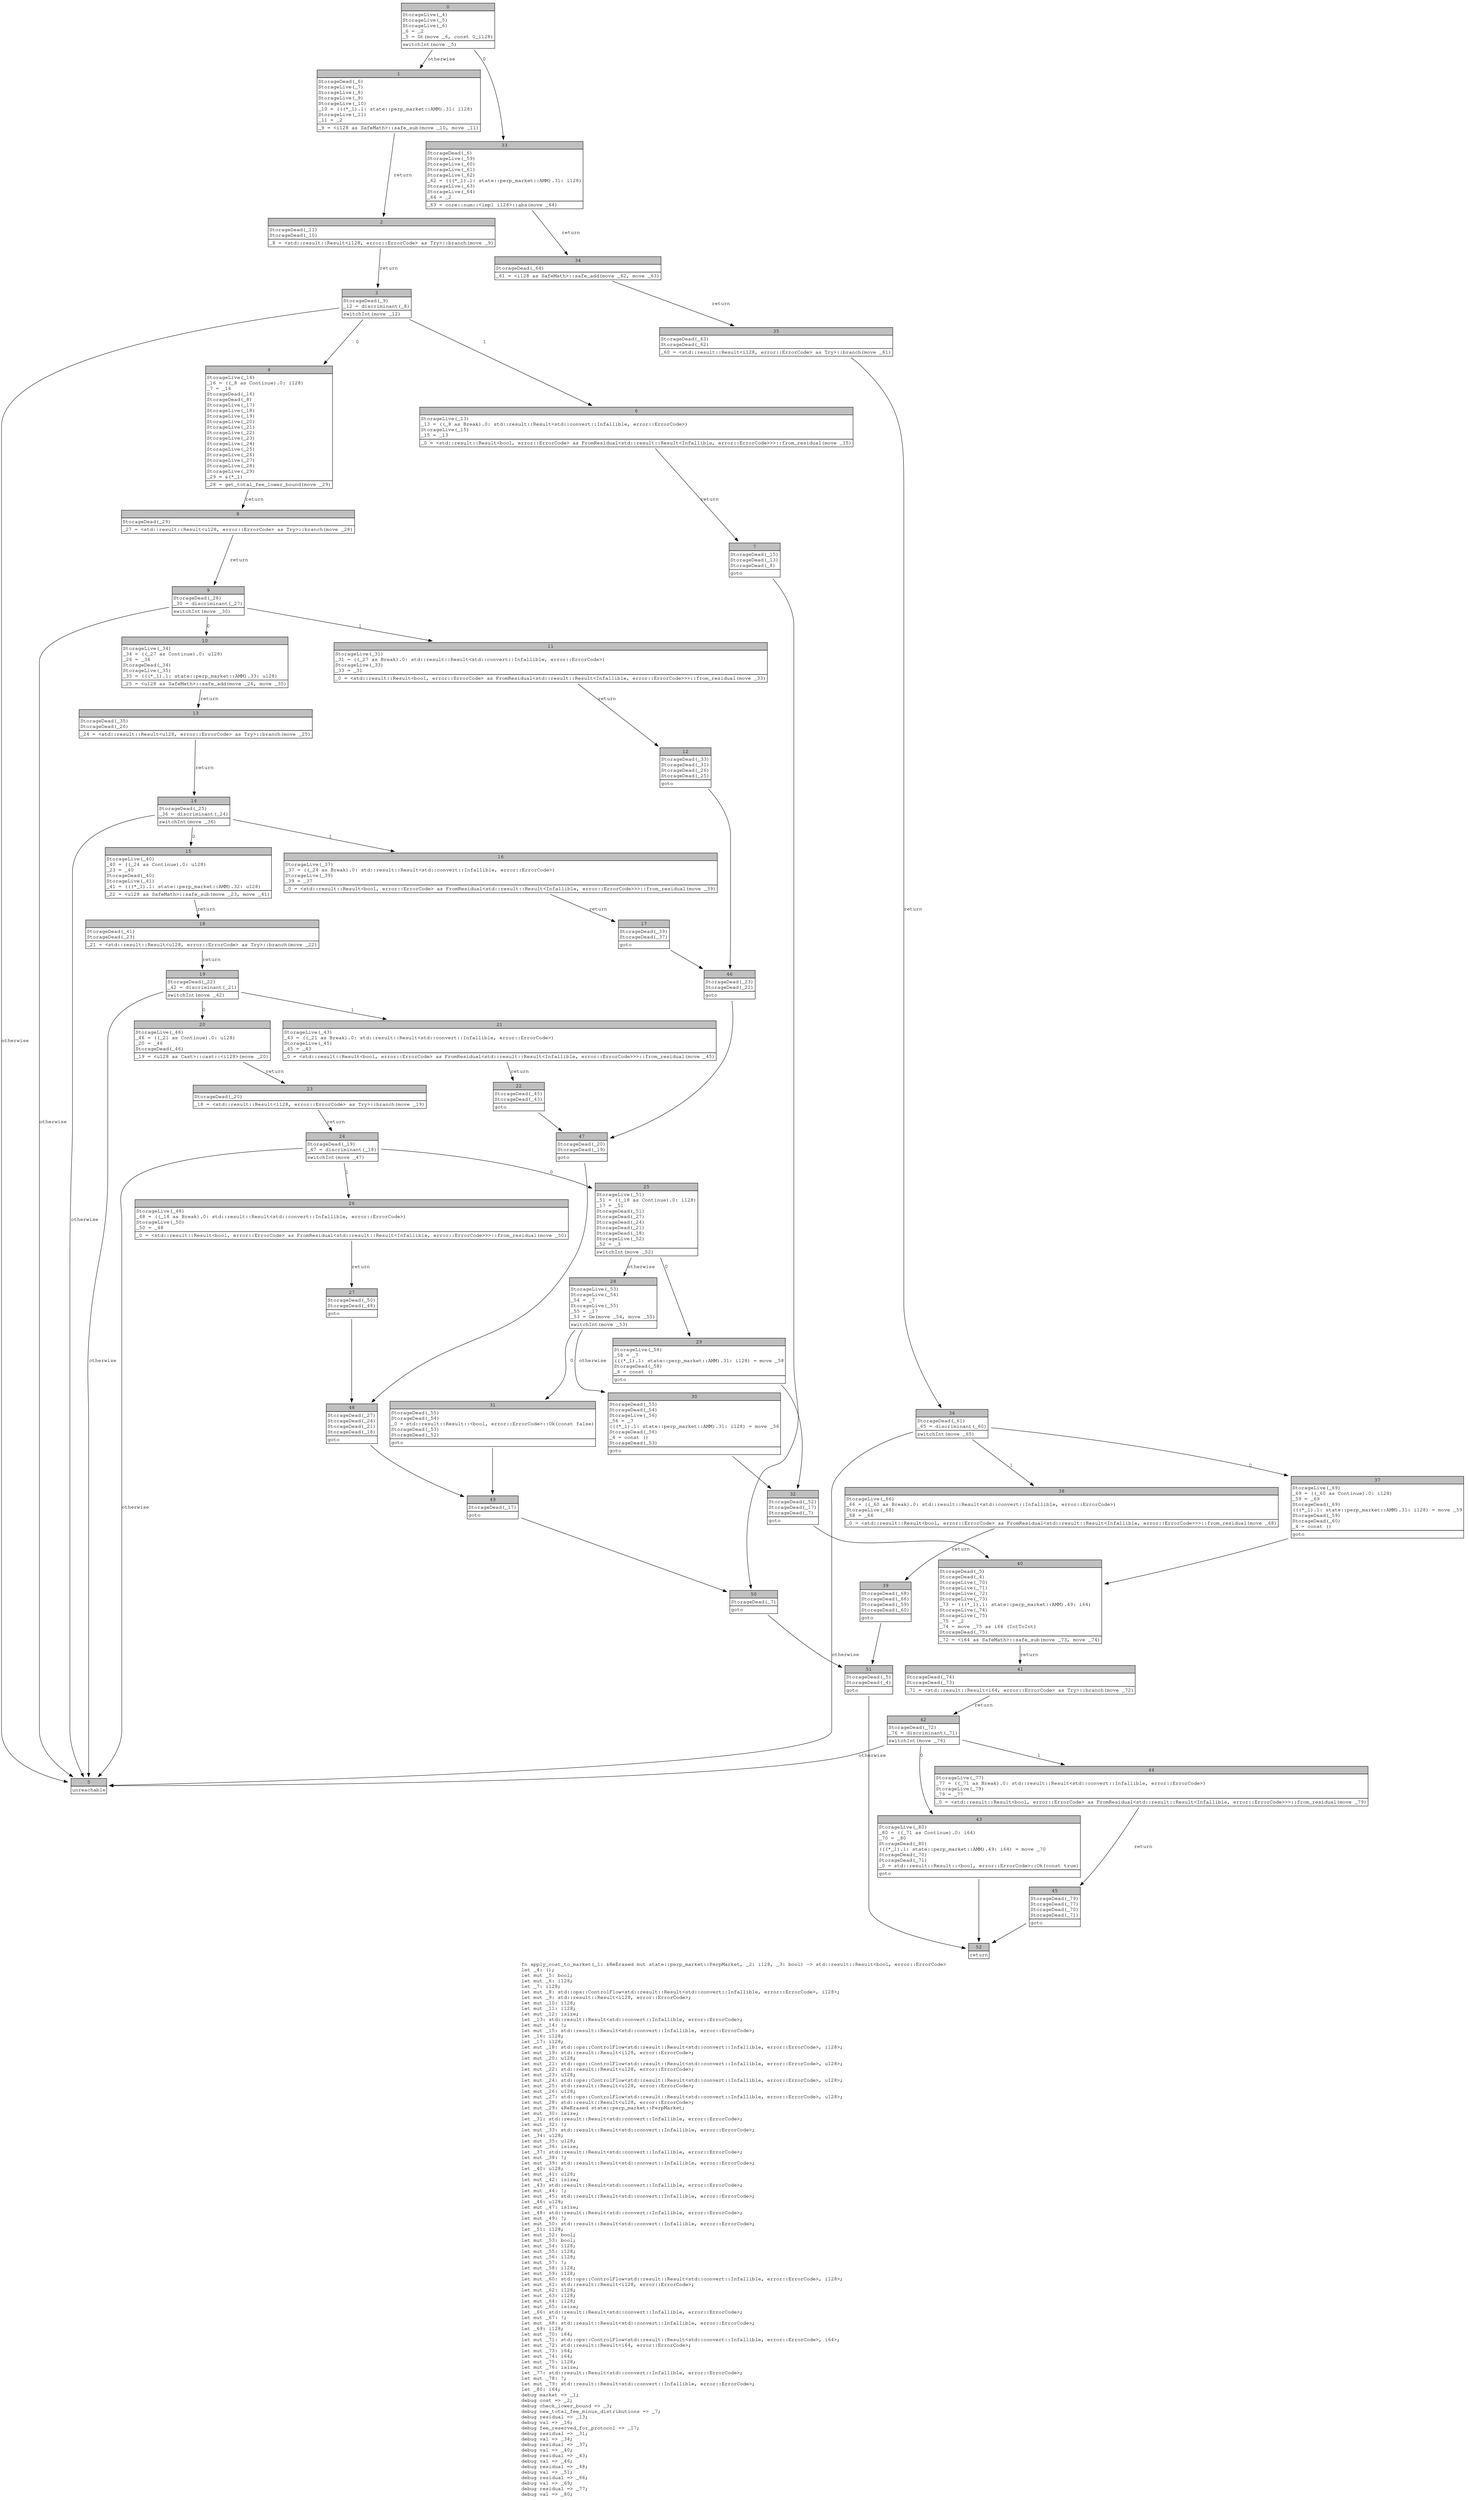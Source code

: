 digraph Mir_0_747 {
    graph [fontname="Courier, monospace"];
    node [fontname="Courier, monospace"];
    edge [fontname="Courier, monospace"];
    label=<fn apply_cost_to_market(_1: &amp;ReErased mut state::perp_market::PerpMarket, _2: i128, _3: bool) -&gt; std::result::Result&lt;bool, error::ErrorCode&gt;<br align="left"/>let _4: ();<br align="left"/>let mut _5: bool;<br align="left"/>let mut _6: i128;<br align="left"/>let _7: i128;<br align="left"/>let mut _8: std::ops::ControlFlow&lt;std::result::Result&lt;std::convert::Infallible, error::ErrorCode&gt;, i128&gt;;<br align="left"/>let mut _9: std::result::Result&lt;i128, error::ErrorCode&gt;;<br align="left"/>let mut _10: i128;<br align="left"/>let mut _11: i128;<br align="left"/>let mut _12: isize;<br align="left"/>let _13: std::result::Result&lt;std::convert::Infallible, error::ErrorCode&gt;;<br align="left"/>let mut _14: !;<br align="left"/>let mut _15: std::result::Result&lt;std::convert::Infallible, error::ErrorCode&gt;;<br align="left"/>let _16: i128;<br align="left"/>let _17: i128;<br align="left"/>let mut _18: std::ops::ControlFlow&lt;std::result::Result&lt;std::convert::Infallible, error::ErrorCode&gt;, i128&gt;;<br align="left"/>let mut _19: std::result::Result&lt;i128, error::ErrorCode&gt;;<br align="left"/>let mut _20: u128;<br align="left"/>let mut _21: std::ops::ControlFlow&lt;std::result::Result&lt;std::convert::Infallible, error::ErrorCode&gt;, u128&gt;;<br align="left"/>let mut _22: std::result::Result&lt;u128, error::ErrorCode&gt;;<br align="left"/>let mut _23: u128;<br align="left"/>let mut _24: std::ops::ControlFlow&lt;std::result::Result&lt;std::convert::Infallible, error::ErrorCode&gt;, u128&gt;;<br align="left"/>let mut _25: std::result::Result&lt;u128, error::ErrorCode&gt;;<br align="left"/>let mut _26: u128;<br align="left"/>let mut _27: std::ops::ControlFlow&lt;std::result::Result&lt;std::convert::Infallible, error::ErrorCode&gt;, u128&gt;;<br align="left"/>let mut _28: std::result::Result&lt;u128, error::ErrorCode&gt;;<br align="left"/>let mut _29: &amp;ReErased state::perp_market::PerpMarket;<br align="left"/>let mut _30: isize;<br align="left"/>let _31: std::result::Result&lt;std::convert::Infallible, error::ErrorCode&gt;;<br align="left"/>let mut _32: !;<br align="left"/>let mut _33: std::result::Result&lt;std::convert::Infallible, error::ErrorCode&gt;;<br align="left"/>let _34: u128;<br align="left"/>let mut _35: u128;<br align="left"/>let mut _36: isize;<br align="left"/>let _37: std::result::Result&lt;std::convert::Infallible, error::ErrorCode&gt;;<br align="left"/>let mut _38: !;<br align="left"/>let mut _39: std::result::Result&lt;std::convert::Infallible, error::ErrorCode&gt;;<br align="left"/>let _40: u128;<br align="left"/>let mut _41: u128;<br align="left"/>let mut _42: isize;<br align="left"/>let _43: std::result::Result&lt;std::convert::Infallible, error::ErrorCode&gt;;<br align="left"/>let mut _44: !;<br align="left"/>let mut _45: std::result::Result&lt;std::convert::Infallible, error::ErrorCode&gt;;<br align="left"/>let _46: u128;<br align="left"/>let mut _47: isize;<br align="left"/>let _48: std::result::Result&lt;std::convert::Infallible, error::ErrorCode&gt;;<br align="left"/>let mut _49: !;<br align="left"/>let mut _50: std::result::Result&lt;std::convert::Infallible, error::ErrorCode&gt;;<br align="left"/>let _51: i128;<br align="left"/>let mut _52: bool;<br align="left"/>let mut _53: bool;<br align="left"/>let mut _54: i128;<br align="left"/>let mut _55: i128;<br align="left"/>let mut _56: i128;<br align="left"/>let mut _57: !;<br align="left"/>let mut _58: i128;<br align="left"/>let mut _59: i128;<br align="left"/>let mut _60: std::ops::ControlFlow&lt;std::result::Result&lt;std::convert::Infallible, error::ErrorCode&gt;, i128&gt;;<br align="left"/>let mut _61: std::result::Result&lt;i128, error::ErrorCode&gt;;<br align="left"/>let mut _62: i128;<br align="left"/>let mut _63: i128;<br align="left"/>let mut _64: i128;<br align="left"/>let mut _65: isize;<br align="left"/>let _66: std::result::Result&lt;std::convert::Infallible, error::ErrorCode&gt;;<br align="left"/>let mut _67: !;<br align="left"/>let mut _68: std::result::Result&lt;std::convert::Infallible, error::ErrorCode&gt;;<br align="left"/>let _69: i128;<br align="left"/>let mut _70: i64;<br align="left"/>let mut _71: std::ops::ControlFlow&lt;std::result::Result&lt;std::convert::Infallible, error::ErrorCode&gt;, i64&gt;;<br align="left"/>let mut _72: std::result::Result&lt;i64, error::ErrorCode&gt;;<br align="left"/>let mut _73: i64;<br align="left"/>let mut _74: i64;<br align="left"/>let mut _75: i128;<br align="left"/>let mut _76: isize;<br align="left"/>let _77: std::result::Result&lt;std::convert::Infallible, error::ErrorCode&gt;;<br align="left"/>let mut _78: !;<br align="left"/>let mut _79: std::result::Result&lt;std::convert::Infallible, error::ErrorCode&gt;;<br align="left"/>let _80: i64;<br align="left"/>debug market =&gt; _1;<br align="left"/>debug cost =&gt; _2;<br align="left"/>debug check_lower_bound =&gt; _3;<br align="left"/>debug new_total_fee_minus_distributions =&gt; _7;<br align="left"/>debug residual =&gt; _13;<br align="left"/>debug val =&gt; _16;<br align="left"/>debug fee_reserved_for_protocol =&gt; _17;<br align="left"/>debug residual =&gt; _31;<br align="left"/>debug val =&gt; _34;<br align="left"/>debug residual =&gt; _37;<br align="left"/>debug val =&gt; _40;<br align="left"/>debug residual =&gt; _43;<br align="left"/>debug val =&gt; _46;<br align="left"/>debug residual =&gt; _48;<br align="left"/>debug val =&gt; _51;<br align="left"/>debug residual =&gt; _66;<br align="left"/>debug val =&gt; _69;<br align="left"/>debug residual =&gt; _77;<br align="left"/>debug val =&gt; _80;<br align="left"/>>;
    bb0__0_747 [shape="none", label=<<table border="0" cellborder="1" cellspacing="0"><tr><td bgcolor="gray" align="center" colspan="1">0</td></tr><tr><td align="left" balign="left">StorageLive(_4)<br/>StorageLive(_5)<br/>StorageLive(_6)<br/>_6 = _2<br/>_5 = Gt(move _6, const 0_i128)<br/></td></tr><tr><td align="left">switchInt(move _5)</td></tr></table>>];
    bb1__0_747 [shape="none", label=<<table border="0" cellborder="1" cellspacing="0"><tr><td bgcolor="gray" align="center" colspan="1">1</td></tr><tr><td align="left" balign="left">StorageDead(_6)<br/>StorageLive(_7)<br/>StorageLive(_8)<br/>StorageLive(_9)<br/>StorageLive(_10)<br/>_10 = (((*_1).1: state::perp_market::AMM).31: i128)<br/>StorageLive(_11)<br/>_11 = _2<br/></td></tr><tr><td align="left">_9 = &lt;i128 as SafeMath&gt;::safe_sub(move _10, move _11)</td></tr></table>>];
    bb2__0_747 [shape="none", label=<<table border="0" cellborder="1" cellspacing="0"><tr><td bgcolor="gray" align="center" colspan="1">2</td></tr><tr><td align="left" balign="left">StorageDead(_11)<br/>StorageDead(_10)<br/></td></tr><tr><td align="left">_8 = &lt;std::result::Result&lt;i128, error::ErrorCode&gt; as Try&gt;::branch(move _9)</td></tr></table>>];
    bb3__0_747 [shape="none", label=<<table border="0" cellborder="1" cellspacing="0"><tr><td bgcolor="gray" align="center" colspan="1">3</td></tr><tr><td align="left" balign="left">StorageDead(_9)<br/>_12 = discriminant(_8)<br/></td></tr><tr><td align="left">switchInt(move _12)</td></tr></table>>];
    bb4__0_747 [shape="none", label=<<table border="0" cellborder="1" cellspacing="0"><tr><td bgcolor="gray" align="center" colspan="1">4</td></tr><tr><td align="left" balign="left">StorageLive(_16)<br/>_16 = ((_8 as Continue).0: i128)<br/>_7 = _16<br/>StorageDead(_16)<br/>StorageDead(_8)<br/>StorageLive(_17)<br/>StorageLive(_18)<br/>StorageLive(_19)<br/>StorageLive(_20)<br/>StorageLive(_21)<br/>StorageLive(_22)<br/>StorageLive(_23)<br/>StorageLive(_24)<br/>StorageLive(_25)<br/>StorageLive(_26)<br/>StorageLive(_27)<br/>StorageLive(_28)<br/>StorageLive(_29)<br/>_29 = &amp;(*_1)<br/></td></tr><tr><td align="left">_28 = get_total_fee_lower_bound(move _29)</td></tr></table>>];
    bb5__0_747 [shape="none", label=<<table border="0" cellborder="1" cellspacing="0"><tr><td bgcolor="gray" align="center" colspan="1">5</td></tr><tr><td align="left">unreachable</td></tr></table>>];
    bb6__0_747 [shape="none", label=<<table border="0" cellborder="1" cellspacing="0"><tr><td bgcolor="gray" align="center" colspan="1">6</td></tr><tr><td align="left" balign="left">StorageLive(_13)<br/>_13 = ((_8 as Break).0: std::result::Result&lt;std::convert::Infallible, error::ErrorCode&gt;)<br/>StorageLive(_15)<br/>_15 = _13<br/></td></tr><tr><td align="left">_0 = &lt;std::result::Result&lt;bool, error::ErrorCode&gt; as FromResidual&lt;std::result::Result&lt;Infallible, error::ErrorCode&gt;&gt;&gt;::from_residual(move _15)</td></tr></table>>];
    bb7__0_747 [shape="none", label=<<table border="0" cellborder="1" cellspacing="0"><tr><td bgcolor="gray" align="center" colspan="1">7</td></tr><tr><td align="left" balign="left">StorageDead(_15)<br/>StorageDead(_13)<br/>StorageDead(_8)<br/></td></tr><tr><td align="left">goto</td></tr></table>>];
    bb8__0_747 [shape="none", label=<<table border="0" cellborder="1" cellspacing="0"><tr><td bgcolor="gray" align="center" colspan="1">8</td></tr><tr><td align="left" balign="left">StorageDead(_29)<br/></td></tr><tr><td align="left">_27 = &lt;std::result::Result&lt;u128, error::ErrorCode&gt; as Try&gt;::branch(move _28)</td></tr></table>>];
    bb9__0_747 [shape="none", label=<<table border="0" cellborder="1" cellspacing="0"><tr><td bgcolor="gray" align="center" colspan="1">9</td></tr><tr><td align="left" balign="left">StorageDead(_28)<br/>_30 = discriminant(_27)<br/></td></tr><tr><td align="left">switchInt(move _30)</td></tr></table>>];
    bb10__0_747 [shape="none", label=<<table border="0" cellborder="1" cellspacing="0"><tr><td bgcolor="gray" align="center" colspan="1">10</td></tr><tr><td align="left" balign="left">StorageLive(_34)<br/>_34 = ((_27 as Continue).0: u128)<br/>_26 = _34<br/>StorageDead(_34)<br/>StorageLive(_35)<br/>_35 = (((*_1).1: state::perp_market::AMM).33: u128)<br/></td></tr><tr><td align="left">_25 = &lt;u128 as SafeMath&gt;::safe_add(move _26, move _35)</td></tr></table>>];
    bb11__0_747 [shape="none", label=<<table border="0" cellborder="1" cellspacing="0"><tr><td bgcolor="gray" align="center" colspan="1">11</td></tr><tr><td align="left" balign="left">StorageLive(_31)<br/>_31 = ((_27 as Break).0: std::result::Result&lt;std::convert::Infallible, error::ErrorCode&gt;)<br/>StorageLive(_33)<br/>_33 = _31<br/></td></tr><tr><td align="left">_0 = &lt;std::result::Result&lt;bool, error::ErrorCode&gt; as FromResidual&lt;std::result::Result&lt;Infallible, error::ErrorCode&gt;&gt;&gt;::from_residual(move _33)</td></tr></table>>];
    bb12__0_747 [shape="none", label=<<table border="0" cellborder="1" cellspacing="0"><tr><td bgcolor="gray" align="center" colspan="1">12</td></tr><tr><td align="left" balign="left">StorageDead(_33)<br/>StorageDead(_31)<br/>StorageDead(_26)<br/>StorageDead(_25)<br/></td></tr><tr><td align="left">goto</td></tr></table>>];
    bb13__0_747 [shape="none", label=<<table border="0" cellborder="1" cellspacing="0"><tr><td bgcolor="gray" align="center" colspan="1">13</td></tr><tr><td align="left" balign="left">StorageDead(_35)<br/>StorageDead(_26)<br/></td></tr><tr><td align="left">_24 = &lt;std::result::Result&lt;u128, error::ErrorCode&gt; as Try&gt;::branch(move _25)</td></tr></table>>];
    bb14__0_747 [shape="none", label=<<table border="0" cellborder="1" cellspacing="0"><tr><td bgcolor="gray" align="center" colspan="1">14</td></tr><tr><td align="left" balign="left">StorageDead(_25)<br/>_36 = discriminant(_24)<br/></td></tr><tr><td align="left">switchInt(move _36)</td></tr></table>>];
    bb15__0_747 [shape="none", label=<<table border="0" cellborder="1" cellspacing="0"><tr><td bgcolor="gray" align="center" colspan="1">15</td></tr><tr><td align="left" balign="left">StorageLive(_40)<br/>_40 = ((_24 as Continue).0: u128)<br/>_23 = _40<br/>StorageDead(_40)<br/>StorageLive(_41)<br/>_41 = (((*_1).1: state::perp_market::AMM).32: u128)<br/></td></tr><tr><td align="left">_22 = &lt;u128 as SafeMath&gt;::safe_sub(move _23, move _41)</td></tr></table>>];
    bb16__0_747 [shape="none", label=<<table border="0" cellborder="1" cellspacing="0"><tr><td bgcolor="gray" align="center" colspan="1">16</td></tr><tr><td align="left" balign="left">StorageLive(_37)<br/>_37 = ((_24 as Break).0: std::result::Result&lt;std::convert::Infallible, error::ErrorCode&gt;)<br/>StorageLive(_39)<br/>_39 = _37<br/></td></tr><tr><td align="left">_0 = &lt;std::result::Result&lt;bool, error::ErrorCode&gt; as FromResidual&lt;std::result::Result&lt;Infallible, error::ErrorCode&gt;&gt;&gt;::from_residual(move _39)</td></tr></table>>];
    bb17__0_747 [shape="none", label=<<table border="0" cellborder="1" cellspacing="0"><tr><td bgcolor="gray" align="center" colspan="1">17</td></tr><tr><td align="left" balign="left">StorageDead(_39)<br/>StorageDead(_37)<br/></td></tr><tr><td align="left">goto</td></tr></table>>];
    bb18__0_747 [shape="none", label=<<table border="0" cellborder="1" cellspacing="0"><tr><td bgcolor="gray" align="center" colspan="1">18</td></tr><tr><td align="left" balign="left">StorageDead(_41)<br/>StorageDead(_23)<br/></td></tr><tr><td align="left">_21 = &lt;std::result::Result&lt;u128, error::ErrorCode&gt; as Try&gt;::branch(move _22)</td></tr></table>>];
    bb19__0_747 [shape="none", label=<<table border="0" cellborder="1" cellspacing="0"><tr><td bgcolor="gray" align="center" colspan="1">19</td></tr><tr><td align="left" balign="left">StorageDead(_22)<br/>_42 = discriminant(_21)<br/></td></tr><tr><td align="left">switchInt(move _42)</td></tr></table>>];
    bb20__0_747 [shape="none", label=<<table border="0" cellborder="1" cellspacing="0"><tr><td bgcolor="gray" align="center" colspan="1">20</td></tr><tr><td align="left" balign="left">StorageLive(_46)<br/>_46 = ((_21 as Continue).0: u128)<br/>_20 = _46<br/>StorageDead(_46)<br/></td></tr><tr><td align="left">_19 = &lt;u128 as Cast&gt;::cast::&lt;i128&gt;(move _20)</td></tr></table>>];
    bb21__0_747 [shape="none", label=<<table border="0" cellborder="1" cellspacing="0"><tr><td bgcolor="gray" align="center" colspan="1">21</td></tr><tr><td align="left" balign="left">StorageLive(_43)<br/>_43 = ((_21 as Break).0: std::result::Result&lt;std::convert::Infallible, error::ErrorCode&gt;)<br/>StorageLive(_45)<br/>_45 = _43<br/></td></tr><tr><td align="left">_0 = &lt;std::result::Result&lt;bool, error::ErrorCode&gt; as FromResidual&lt;std::result::Result&lt;Infallible, error::ErrorCode&gt;&gt;&gt;::from_residual(move _45)</td></tr></table>>];
    bb22__0_747 [shape="none", label=<<table border="0" cellborder="1" cellspacing="0"><tr><td bgcolor="gray" align="center" colspan="1">22</td></tr><tr><td align="left" balign="left">StorageDead(_45)<br/>StorageDead(_43)<br/></td></tr><tr><td align="left">goto</td></tr></table>>];
    bb23__0_747 [shape="none", label=<<table border="0" cellborder="1" cellspacing="0"><tr><td bgcolor="gray" align="center" colspan="1">23</td></tr><tr><td align="left" balign="left">StorageDead(_20)<br/></td></tr><tr><td align="left">_18 = &lt;std::result::Result&lt;i128, error::ErrorCode&gt; as Try&gt;::branch(move _19)</td></tr></table>>];
    bb24__0_747 [shape="none", label=<<table border="0" cellborder="1" cellspacing="0"><tr><td bgcolor="gray" align="center" colspan="1">24</td></tr><tr><td align="left" balign="left">StorageDead(_19)<br/>_47 = discriminant(_18)<br/></td></tr><tr><td align="left">switchInt(move _47)</td></tr></table>>];
    bb25__0_747 [shape="none", label=<<table border="0" cellborder="1" cellspacing="0"><tr><td bgcolor="gray" align="center" colspan="1">25</td></tr><tr><td align="left" balign="left">StorageLive(_51)<br/>_51 = ((_18 as Continue).0: i128)<br/>_17 = _51<br/>StorageDead(_51)<br/>StorageDead(_27)<br/>StorageDead(_24)<br/>StorageDead(_21)<br/>StorageDead(_18)<br/>StorageLive(_52)<br/>_52 = _3<br/></td></tr><tr><td align="left">switchInt(move _52)</td></tr></table>>];
    bb26__0_747 [shape="none", label=<<table border="0" cellborder="1" cellspacing="0"><tr><td bgcolor="gray" align="center" colspan="1">26</td></tr><tr><td align="left" balign="left">StorageLive(_48)<br/>_48 = ((_18 as Break).0: std::result::Result&lt;std::convert::Infallible, error::ErrorCode&gt;)<br/>StorageLive(_50)<br/>_50 = _48<br/></td></tr><tr><td align="left">_0 = &lt;std::result::Result&lt;bool, error::ErrorCode&gt; as FromResidual&lt;std::result::Result&lt;Infallible, error::ErrorCode&gt;&gt;&gt;::from_residual(move _50)</td></tr></table>>];
    bb27__0_747 [shape="none", label=<<table border="0" cellborder="1" cellspacing="0"><tr><td bgcolor="gray" align="center" colspan="1">27</td></tr><tr><td align="left" balign="left">StorageDead(_50)<br/>StorageDead(_48)<br/></td></tr><tr><td align="left">goto</td></tr></table>>];
    bb28__0_747 [shape="none", label=<<table border="0" cellborder="1" cellspacing="0"><tr><td bgcolor="gray" align="center" colspan="1">28</td></tr><tr><td align="left" balign="left">StorageLive(_53)<br/>StorageLive(_54)<br/>_54 = _7<br/>StorageLive(_55)<br/>_55 = _17<br/>_53 = Ge(move _54, move _55)<br/></td></tr><tr><td align="left">switchInt(move _53)</td></tr></table>>];
    bb29__0_747 [shape="none", label=<<table border="0" cellborder="1" cellspacing="0"><tr><td bgcolor="gray" align="center" colspan="1">29</td></tr><tr><td align="left" balign="left">StorageLive(_58)<br/>_58 = _7<br/>(((*_1).1: state::perp_market::AMM).31: i128) = move _58<br/>StorageDead(_58)<br/>_4 = const ()<br/></td></tr><tr><td align="left">goto</td></tr></table>>];
    bb30__0_747 [shape="none", label=<<table border="0" cellborder="1" cellspacing="0"><tr><td bgcolor="gray" align="center" colspan="1">30</td></tr><tr><td align="left" balign="left">StorageDead(_55)<br/>StorageDead(_54)<br/>StorageLive(_56)<br/>_56 = _7<br/>(((*_1).1: state::perp_market::AMM).31: i128) = move _56<br/>StorageDead(_56)<br/>_4 = const ()<br/>StorageDead(_53)<br/></td></tr><tr><td align="left">goto</td></tr></table>>];
    bb31__0_747 [shape="none", label=<<table border="0" cellborder="1" cellspacing="0"><tr><td bgcolor="gray" align="center" colspan="1">31</td></tr><tr><td align="left" balign="left">StorageDead(_55)<br/>StorageDead(_54)<br/>_0 = std::result::Result::&lt;bool, error::ErrorCode&gt;::Ok(const false)<br/>StorageDead(_53)<br/>StorageDead(_52)<br/></td></tr><tr><td align="left">goto</td></tr></table>>];
    bb32__0_747 [shape="none", label=<<table border="0" cellborder="1" cellspacing="0"><tr><td bgcolor="gray" align="center" colspan="1">32</td></tr><tr><td align="left" balign="left">StorageDead(_52)<br/>StorageDead(_17)<br/>StorageDead(_7)<br/></td></tr><tr><td align="left">goto</td></tr></table>>];
    bb33__0_747 [shape="none", label=<<table border="0" cellborder="1" cellspacing="0"><tr><td bgcolor="gray" align="center" colspan="1">33</td></tr><tr><td align="left" balign="left">StorageDead(_6)<br/>StorageLive(_59)<br/>StorageLive(_60)<br/>StorageLive(_61)<br/>StorageLive(_62)<br/>_62 = (((*_1).1: state::perp_market::AMM).31: i128)<br/>StorageLive(_63)<br/>StorageLive(_64)<br/>_64 = _2<br/></td></tr><tr><td align="left">_63 = core::num::&lt;impl i128&gt;::abs(move _64)</td></tr></table>>];
    bb34__0_747 [shape="none", label=<<table border="0" cellborder="1" cellspacing="0"><tr><td bgcolor="gray" align="center" colspan="1">34</td></tr><tr><td align="left" balign="left">StorageDead(_64)<br/></td></tr><tr><td align="left">_61 = &lt;i128 as SafeMath&gt;::safe_add(move _62, move _63)</td></tr></table>>];
    bb35__0_747 [shape="none", label=<<table border="0" cellborder="1" cellspacing="0"><tr><td bgcolor="gray" align="center" colspan="1">35</td></tr><tr><td align="left" balign="left">StorageDead(_63)<br/>StorageDead(_62)<br/></td></tr><tr><td align="left">_60 = &lt;std::result::Result&lt;i128, error::ErrorCode&gt; as Try&gt;::branch(move _61)</td></tr></table>>];
    bb36__0_747 [shape="none", label=<<table border="0" cellborder="1" cellspacing="0"><tr><td bgcolor="gray" align="center" colspan="1">36</td></tr><tr><td align="left" balign="left">StorageDead(_61)<br/>_65 = discriminant(_60)<br/></td></tr><tr><td align="left">switchInt(move _65)</td></tr></table>>];
    bb37__0_747 [shape="none", label=<<table border="0" cellborder="1" cellspacing="0"><tr><td bgcolor="gray" align="center" colspan="1">37</td></tr><tr><td align="left" balign="left">StorageLive(_69)<br/>_69 = ((_60 as Continue).0: i128)<br/>_59 = _69<br/>StorageDead(_69)<br/>(((*_1).1: state::perp_market::AMM).31: i128) = move _59<br/>StorageDead(_59)<br/>StorageDead(_60)<br/>_4 = const ()<br/></td></tr><tr><td align="left">goto</td></tr></table>>];
    bb38__0_747 [shape="none", label=<<table border="0" cellborder="1" cellspacing="0"><tr><td bgcolor="gray" align="center" colspan="1">38</td></tr><tr><td align="left" balign="left">StorageLive(_66)<br/>_66 = ((_60 as Break).0: std::result::Result&lt;std::convert::Infallible, error::ErrorCode&gt;)<br/>StorageLive(_68)<br/>_68 = _66<br/></td></tr><tr><td align="left">_0 = &lt;std::result::Result&lt;bool, error::ErrorCode&gt; as FromResidual&lt;std::result::Result&lt;Infallible, error::ErrorCode&gt;&gt;&gt;::from_residual(move _68)</td></tr></table>>];
    bb39__0_747 [shape="none", label=<<table border="0" cellborder="1" cellspacing="0"><tr><td bgcolor="gray" align="center" colspan="1">39</td></tr><tr><td align="left" balign="left">StorageDead(_68)<br/>StorageDead(_66)<br/>StorageDead(_59)<br/>StorageDead(_60)<br/></td></tr><tr><td align="left">goto</td></tr></table>>];
    bb40__0_747 [shape="none", label=<<table border="0" cellborder="1" cellspacing="0"><tr><td bgcolor="gray" align="center" colspan="1">40</td></tr><tr><td align="left" balign="left">StorageDead(_5)<br/>StorageDead(_4)<br/>StorageLive(_70)<br/>StorageLive(_71)<br/>StorageLive(_72)<br/>StorageLive(_73)<br/>_73 = (((*_1).1: state::perp_market::AMM).49: i64)<br/>StorageLive(_74)<br/>StorageLive(_75)<br/>_75 = _2<br/>_74 = move _75 as i64 (IntToInt)<br/>StorageDead(_75)<br/></td></tr><tr><td align="left">_72 = &lt;i64 as SafeMath&gt;::safe_sub(move _73, move _74)</td></tr></table>>];
    bb41__0_747 [shape="none", label=<<table border="0" cellborder="1" cellspacing="0"><tr><td bgcolor="gray" align="center" colspan="1">41</td></tr><tr><td align="left" balign="left">StorageDead(_74)<br/>StorageDead(_73)<br/></td></tr><tr><td align="left">_71 = &lt;std::result::Result&lt;i64, error::ErrorCode&gt; as Try&gt;::branch(move _72)</td></tr></table>>];
    bb42__0_747 [shape="none", label=<<table border="0" cellborder="1" cellspacing="0"><tr><td bgcolor="gray" align="center" colspan="1">42</td></tr><tr><td align="left" balign="left">StorageDead(_72)<br/>_76 = discriminant(_71)<br/></td></tr><tr><td align="left">switchInt(move _76)</td></tr></table>>];
    bb43__0_747 [shape="none", label=<<table border="0" cellborder="1" cellspacing="0"><tr><td bgcolor="gray" align="center" colspan="1">43</td></tr><tr><td align="left" balign="left">StorageLive(_80)<br/>_80 = ((_71 as Continue).0: i64)<br/>_70 = _80<br/>StorageDead(_80)<br/>(((*_1).1: state::perp_market::AMM).49: i64) = move _70<br/>StorageDead(_70)<br/>StorageDead(_71)<br/>_0 = std::result::Result::&lt;bool, error::ErrorCode&gt;::Ok(const true)<br/></td></tr><tr><td align="left">goto</td></tr></table>>];
    bb44__0_747 [shape="none", label=<<table border="0" cellborder="1" cellspacing="0"><tr><td bgcolor="gray" align="center" colspan="1">44</td></tr><tr><td align="left" balign="left">StorageLive(_77)<br/>_77 = ((_71 as Break).0: std::result::Result&lt;std::convert::Infallible, error::ErrorCode&gt;)<br/>StorageLive(_79)<br/>_79 = _77<br/></td></tr><tr><td align="left">_0 = &lt;std::result::Result&lt;bool, error::ErrorCode&gt; as FromResidual&lt;std::result::Result&lt;Infallible, error::ErrorCode&gt;&gt;&gt;::from_residual(move _79)</td></tr></table>>];
    bb45__0_747 [shape="none", label=<<table border="0" cellborder="1" cellspacing="0"><tr><td bgcolor="gray" align="center" colspan="1">45</td></tr><tr><td align="left" balign="left">StorageDead(_79)<br/>StorageDead(_77)<br/>StorageDead(_70)<br/>StorageDead(_71)<br/></td></tr><tr><td align="left">goto</td></tr></table>>];
    bb46__0_747 [shape="none", label=<<table border="0" cellborder="1" cellspacing="0"><tr><td bgcolor="gray" align="center" colspan="1">46</td></tr><tr><td align="left" balign="left">StorageDead(_23)<br/>StorageDead(_22)<br/></td></tr><tr><td align="left">goto</td></tr></table>>];
    bb47__0_747 [shape="none", label=<<table border="0" cellborder="1" cellspacing="0"><tr><td bgcolor="gray" align="center" colspan="1">47</td></tr><tr><td align="left" balign="left">StorageDead(_20)<br/>StorageDead(_19)<br/></td></tr><tr><td align="left">goto</td></tr></table>>];
    bb48__0_747 [shape="none", label=<<table border="0" cellborder="1" cellspacing="0"><tr><td bgcolor="gray" align="center" colspan="1">48</td></tr><tr><td align="left" balign="left">StorageDead(_27)<br/>StorageDead(_24)<br/>StorageDead(_21)<br/>StorageDead(_18)<br/></td></tr><tr><td align="left">goto</td></tr></table>>];
    bb49__0_747 [shape="none", label=<<table border="0" cellborder="1" cellspacing="0"><tr><td bgcolor="gray" align="center" colspan="1">49</td></tr><tr><td align="left" balign="left">StorageDead(_17)<br/></td></tr><tr><td align="left">goto</td></tr></table>>];
    bb50__0_747 [shape="none", label=<<table border="0" cellborder="1" cellspacing="0"><tr><td bgcolor="gray" align="center" colspan="1">50</td></tr><tr><td align="left" balign="left">StorageDead(_7)<br/></td></tr><tr><td align="left">goto</td></tr></table>>];
    bb51__0_747 [shape="none", label=<<table border="0" cellborder="1" cellspacing="0"><tr><td bgcolor="gray" align="center" colspan="1">51</td></tr><tr><td align="left" balign="left">StorageDead(_5)<br/>StorageDead(_4)<br/></td></tr><tr><td align="left">goto</td></tr></table>>];
    bb52__0_747 [shape="none", label=<<table border="0" cellborder="1" cellspacing="0"><tr><td bgcolor="gray" align="center" colspan="1">52</td></tr><tr><td align="left">return</td></tr></table>>];
    bb0__0_747 -> bb33__0_747 [label="0"];
    bb0__0_747 -> bb1__0_747 [label="otherwise"];
    bb1__0_747 -> bb2__0_747 [label="return"];
    bb2__0_747 -> bb3__0_747 [label="return"];
    bb3__0_747 -> bb4__0_747 [label="0"];
    bb3__0_747 -> bb6__0_747 [label="1"];
    bb3__0_747 -> bb5__0_747 [label="otherwise"];
    bb4__0_747 -> bb8__0_747 [label="return"];
    bb6__0_747 -> bb7__0_747 [label="return"];
    bb7__0_747 -> bb50__0_747 [label=""];
    bb8__0_747 -> bb9__0_747 [label="return"];
    bb9__0_747 -> bb10__0_747 [label="0"];
    bb9__0_747 -> bb11__0_747 [label="1"];
    bb9__0_747 -> bb5__0_747 [label="otherwise"];
    bb10__0_747 -> bb13__0_747 [label="return"];
    bb11__0_747 -> bb12__0_747 [label="return"];
    bb12__0_747 -> bb46__0_747 [label=""];
    bb13__0_747 -> bb14__0_747 [label="return"];
    bb14__0_747 -> bb15__0_747 [label="0"];
    bb14__0_747 -> bb16__0_747 [label="1"];
    bb14__0_747 -> bb5__0_747 [label="otherwise"];
    bb15__0_747 -> bb18__0_747 [label="return"];
    bb16__0_747 -> bb17__0_747 [label="return"];
    bb17__0_747 -> bb46__0_747 [label=""];
    bb18__0_747 -> bb19__0_747 [label="return"];
    bb19__0_747 -> bb20__0_747 [label="0"];
    bb19__0_747 -> bb21__0_747 [label="1"];
    bb19__0_747 -> bb5__0_747 [label="otherwise"];
    bb20__0_747 -> bb23__0_747 [label="return"];
    bb21__0_747 -> bb22__0_747 [label="return"];
    bb22__0_747 -> bb47__0_747 [label=""];
    bb23__0_747 -> bb24__0_747 [label="return"];
    bb24__0_747 -> bb25__0_747 [label="0"];
    bb24__0_747 -> bb26__0_747 [label="1"];
    bb24__0_747 -> bb5__0_747 [label="otherwise"];
    bb25__0_747 -> bb29__0_747 [label="0"];
    bb25__0_747 -> bb28__0_747 [label="otherwise"];
    bb26__0_747 -> bb27__0_747 [label="return"];
    bb27__0_747 -> bb48__0_747 [label=""];
    bb28__0_747 -> bb31__0_747 [label="0"];
    bb28__0_747 -> bb30__0_747 [label="otherwise"];
    bb29__0_747 -> bb32__0_747 [label=""];
    bb30__0_747 -> bb32__0_747 [label=""];
    bb31__0_747 -> bb49__0_747 [label=""];
    bb32__0_747 -> bb40__0_747 [label=""];
    bb33__0_747 -> bb34__0_747 [label="return"];
    bb34__0_747 -> bb35__0_747 [label="return"];
    bb35__0_747 -> bb36__0_747 [label="return"];
    bb36__0_747 -> bb37__0_747 [label="0"];
    bb36__0_747 -> bb38__0_747 [label="1"];
    bb36__0_747 -> bb5__0_747 [label="otherwise"];
    bb37__0_747 -> bb40__0_747 [label=""];
    bb38__0_747 -> bb39__0_747 [label="return"];
    bb39__0_747 -> bb51__0_747 [label=""];
    bb40__0_747 -> bb41__0_747 [label="return"];
    bb41__0_747 -> bb42__0_747 [label="return"];
    bb42__0_747 -> bb43__0_747 [label="0"];
    bb42__0_747 -> bb44__0_747 [label="1"];
    bb42__0_747 -> bb5__0_747 [label="otherwise"];
    bb43__0_747 -> bb52__0_747 [label=""];
    bb44__0_747 -> bb45__0_747 [label="return"];
    bb45__0_747 -> bb52__0_747 [label=""];
    bb46__0_747 -> bb47__0_747 [label=""];
    bb47__0_747 -> bb48__0_747 [label=""];
    bb48__0_747 -> bb49__0_747 [label=""];
    bb49__0_747 -> bb50__0_747 [label=""];
    bb50__0_747 -> bb51__0_747 [label=""];
    bb51__0_747 -> bb52__0_747 [label=""];
}
